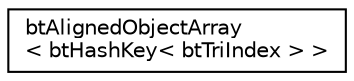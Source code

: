 digraph "Graphical Class Hierarchy"
{
  edge [fontname="Helvetica",fontsize="10",labelfontname="Helvetica",labelfontsize="10"];
  node [fontname="Helvetica",fontsize="10",shape=record];
  rankdir="LR";
  Node1 [label="btAlignedObjectArray\l\< btHashKey\< btTriIndex \> \>",height=0.2,width=0.4,color="black", fillcolor="white", style="filled",URL="$classbt_aligned_object_array.html"];
}
